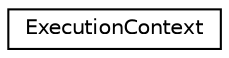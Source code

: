 digraph "Graphical Class Hierarchy"
{
  edge [fontname="Helvetica",fontsize="10",labelfontname="Helvetica",labelfontsize="10"];
  node [fontname="Helvetica",fontsize="10",shape=record];
  rankdir="LR";
  Node1 [label="ExecutionContext",height=0.2,width=0.4,color="black", fillcolor="white", style="filled",URL="$structExecutionContext.html"];
}

